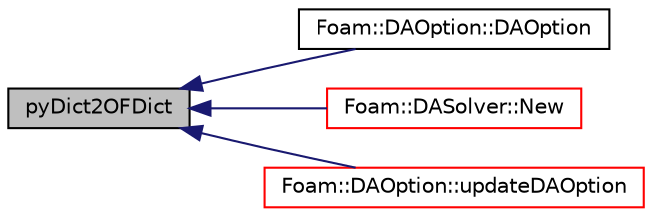digraph "pyDict2OFDict"
{
  bgcolor="transparent";
  edge [fontname="Helvetica",fontsize="10",labelfontname="Helvetica",labelfontsize="10"];
  node [fontname="Helvetica",fontsize="10",shape=record];
  rankdir="LR";
  Node5 [label="pyDict2OFDict",height=0.2,width=0.4,color="black", fillcolor="grey75", style="filled", fontcolor="black"];
  Node5 -> Node6 [dir="back",color="midnightblue",fontsize="10",style="solid",fontname="Helvetica"];
  Node6 [label="Foam::DAOption::DAOption",height=0.2,width=0.4,color="black",URL="$classFoam_1_1DAOption.html#a03d348cf66b03a3caba54c1ca7b01a29",tooltip="Constructors. "];
  Node5 -> Node7 [dir="back",color="midnightblue",fontsize="10",style="solid",fontname="Helvetica"];
  Node7 [label="Foam::DASolver::New",height=0.2,width=0.4,color="red",URL="$classFoam_1_1DASolver.html#a7e87d9619f10e438bf19ec434d092fb0"];
  Node5 -> Node9 [dir="back",color="midnightblue",fontsize="10",style="solid",fontname="Helvetica"];
  Node9 [label="Foam::DAOption::updateDAOption",height=0.2,width=0.4,color="red",URL="$classFoam_1_1DAOption.html#ae53aae7a251b16cb44331956cbfc2d2e",tooltip="update the allOptions_ dict in DAOption based on the pyOptions from pyDAFoam "];
}
